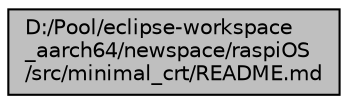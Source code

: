 digraph "D:/Pool/eclipse-workspace_aarch64/newspace/raspiOS/src/minimal_crt/README.md"
{
  edge [fontname="Helvetica",fontsize="10",labelfontname="Helvetica",labelfontsize="10"];
  node [fontname="Helvetica",fontsize="10",shape=record];
  Node3904 [label="D:/Pool/eclipse-workspace\l_aarch64/newspace/raspiOS\l/src/minimal_crt/README.md",height=0.2,width=0.4,color="black", fillcolor="grey75", style="filled", fontcolor="black"];
}
